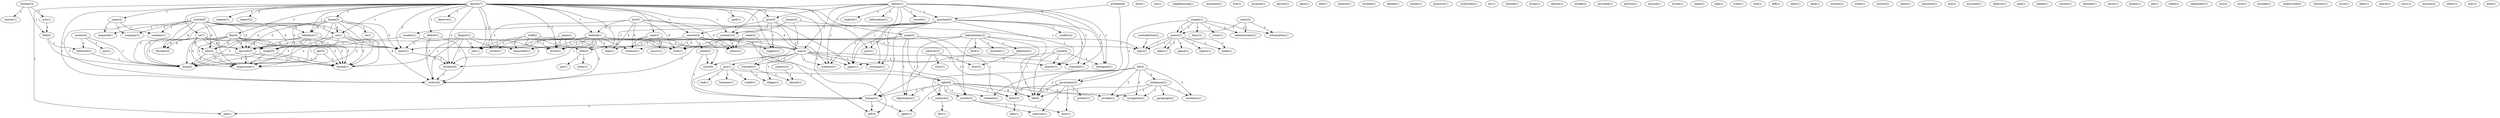 digraph G {
  stuff [ label="stuff(2)" ];
  right [ label="right(8)" ];
  title [ label="title(2)" ];
  responded [ label="responded(1)" ];
  wisdom [ label="wisdom(6)" ];
  wrote [ label="wrote(3)" ];
  see [ label="see(1)" ];
  face [ label="face(1)" ];
  problem [ label="problem(6)" ];
  goverment [ label="goverment(3)" ];
  question [ label="question(5)" ];
  isn [ label="isn(1)" ];
  neighbouring [ label="neighbouring(1)" ];
  put [ label="put(1)" ];
  bummer [ label="bummer(1)" ];
  credit [ label="credit(1)" ];
  end [ label="end(1)" ];
  human [ label="human(2)" ];
  existance [ label="existance(1)" ];
  live [ label="live(1)" ];
  master [ label="master(7)" ];
  case [ label="case(2)" ];
  se [ label="se(7)" ];
  flax [ label="flax(4)" ];
  deleted [ label="deleted(1)" ];
  deserve [ label="deserve(1)" ];
  hasan [ label="hasan(2)" ];
  give [ label="give(3)" ];
  point [ label="point(2)" ];
  answer [ label="answer(3)" ];
  post [ label="post(1)" ];
  uu [ label="uu(1)" ];
  teknikum [ label="teknikum(7)" ];
  name [ label="name(2)" ];
  spell [ label="spell(1)" ];
  didnot [ label="didnot(1)" ];
  suggest [ label="suggest(1)" ];
  ask [ label="ask(1)" ];
  system [ label="system(10)" ];
  know [ label="know(1)" ];
  explain [ label="explain(1)" ];
  expect [ label="expect(2)" ];
  tell [ label="tell(3)" ];
  writes [ label="writes(6)" ];
  propose [ label="propose(1)" ];
  person [ label="person(1)" ];
  gaza [ label="gaza(1)" ];
  add [ label="add(1)" ];
  occurs [ label="occurs(1)" ];
  violence [ label="violence(1)" ];
  way [ label="way(5)" ];
  thunder [ label="thunder(2)" ];
  edu [ label="edu(5)" ];
  mcgill [ label="mcgill(5)" ];
  mcrcim [ label="mcrcim(5)" ];
  impression [ label="impression(1)" ];
  thread [ label="thread(1)" ];
  drop [ label="drop(2)" ];
  country [ label="country(3)" ];
  absorb [ label="absorb(1)" ];
  achieve [ label="achieve(1)" ];
  joseph [ label="joseph(1)" ];
  room [ label="room(1)" ];
  guess [ label="guess(1)" ];
  diary [ label="diary(1)" ];
  guess [ label="guess(1)" ];
  colonization [ label="colonization(1)" ];
  administrator [ label="administrator(1)" ];
  wsidom [ label="wsidom(1)" ];
  debate [ label="debate(1)" ];
  article [ label="article(6)" ];
  contains [ label="contains(1)" ];
  company [ label="company(1)" ];
  acquired [ label="acquired(1)" ];
  accept [ label="accept(1)" ];
  preserve [ label="preserve(1)" ];
  contradiction [ label="contradiction(2)" ];
  logic [ label="logic(2)" ];
  hamas [ label="hamas(1)" ];
  english [ label="english(1)" ];
  information [ label="information(1)" ];
  translate [ label="translate(1)" ];
  turned [ label="turned(1)" ];
  credence [ label="credence(1)" ];
  covenant [ label="covenant(1)" ];
  charter [ label="charter(1)" ];
  disregard [ label="disregard(1)" ];
  paper [ label="paper(1)" ];
  confuse [ label="confuse(2)" ];
  deprivation [ label="deprivation(1)" ];
  revokes [ label="revokes(1)" ];
  society [ label="society(3)" ];
  killer [ label="killer(3)" ];
  retaliate [ label="retaliate(1)" ];
  apply [ label="apply(1)" ];
  occupation [ label="occupation(2)" ];
  life [ label="life(6)" ];
  law [ label="law(5)" ];
  screen [ label="screen(1)" ];
  dept [ label="dept(1)" ];
  seems [ label="seems(1)" ];
  stick [ label="stick(1)" ];
  everybody [ label="everybody(1)" ];
  mr [ label="mr(1)" ];
  re [ label="re(1)" ];
  started [ label="started(1)" ];
  living [ label="living(1)" ];
  sharon [ label="sharon(1)" ];
  revoke [ label="revoke(2)" ];
  provided [ label="provided(1)" ];
  portion [ label="portion(1)" ];
  ground [ label="ground(1)" ];
  wb [ label="wb(3)" ];
  statement [ label="statement(2)" ];
  existence [ label="existence(1)" ];
  asked [ label="asked(2)" ];
  solve [ label="solve(5)" ];
  tyrant [ label="tyrant(1)" ];
  claim [ label="claim(2)" ];
  sigh [ label="sigh(1)" ];
  tribe [ label="tribe(1)" ];
  protect [ label="protect(1)" ];
  exercise [ label="exercise(1)" ];
  duty [ label="duty(1)" ];
  won [ label="won(1)" ];
  paragraph [ label="paragraph(2)" ];
  afifi [ label="afifi(1)" ];
  reply [ label="reply(1)" ];
  land [ label="land(1)" ];
  solution [ label="solution(2)" ];
  river [ label="river(1)" ];
  west [ label="west(1)" ];
  counter [ label="counter(1)" ];
  today [ label="today(1)" ];
  resolve [ label="resolve(1)" ];
  shoham [ label="shoham(2)" ];
  racism [ label="racism(1)" ];
  acts [ label="acts(1)" ];
  feel [ label="feel(2)" ];
  share [ label="share(1)" ];
  order [ label="order(1)" ];
  um [ label="um(1)" ];
  presence [ label="presence(1)" ];
  peace [ label="peace(1)" ];
  region [ label="region(1)" ];
  make [ label="make(1)" ];
  takes [ label="takes(1)" ];
  transfer [ label="transfer(1)" ];
  put [ label="put(1)" ];
  village [ label="village(1)" ];
  transfer [ label="transfer(2)" ];
  eye [ label="eye(2)" ];
  conflict [ label="conflict(2)" ];
  israelis [ label="israelis(1)" ];
  assumed [ label="assumed(1)" ];
  weitz [ label="weitz(2)" ];
  deprive [ label="deprive(1)" ];
  goal [ label="goal(1)" ];
  palestineans [ label="palestineans(2)" ];
  kick [ label="kick(1)" ];
  palestine [ label="palestine(1)" ];
  minister [ label="minister(1)" ];
  repeat [ label="repeat(1)" ];
  fact [ label="fact(1)" ];
  bothered [ label="bothered(1)" ];
  zionist [ label="zionist(4)" ];
  join [ label="join(1)" ];
  correct [ label="correct(1)" ];
  thought [ label="thought(1)" ];
  meant [ label="meant(2)" ];
  davar [ label="davar(1)" ];
  jordan [ label="jordan(1)" ];
  apr [ label="apr(5)" ];
  state [ label="state(2)" ];
  plo [ label="plo(1)" ];
  kills [ label="kills(1)" ];
  rabbi [ label="rabbi(2)" ];
  september [ label="september(1)" ];
  war [ label="war(2)" ];
  flygare [ label="flygare(1)" ];
  save [ label="save(1)" ];
  israel [ label="israel(4)" ];
  mistake [ label="mistake(1)" ];
  understood [ label="understood(2)" ];
  courtesy [ label="courtesy(1)" ];
  issue [ label="issue(1)" ];
  likes [ label="likes(1)" ];
  march [ label="march(1)" ];
  jonas [ label="jonas(1)" ];
  marc [ label="marc(1)" ];
  zionism [ label="zionism(3)" ];
  refers [ label="refers(1)" ];
  mar [ label="mar(1)" ];
  kind [ label="kind(1)" ];
  stuff -> right [ label="1" ];
  stuff -> title [ label="1" ];
  stuff -> responded [ label="1" ];
  stuff -> wisdom [ label="1" ];
  stuff -> wrote [ label="1" ];
  stuff -> see [ label="1" ];
  problem -> goverment [ label="1" ];
  problem -> question [ label="2" ];
  put -> right [ label="1" ];
  put -> bummer [ label="1" ];
  put -> credit [ label="1" ];
  put -> end [ label="1" ];
  put -> human [ label="1" ];
  master -> case [ label="1" ];
  master -> se [ label="1" ];
  master -> flax [ label="1" ];
  master -> deleted [ label="1" ];
  master -> deserve [ label="1" ];
  master -> hasan [ label="1" ];
  master -> give [ label="1" ];
  master -> point [ label="1" ];
  master -> answer [ label="1" ];
  master -> post [ label="1" ];
  master -> uu [ label="1" ];
  master -> teknikum [ label="1" ];
  master -> name [ label="1" ];
  master -> spell [ label="1" ];
  master -> title [ label="1" ];
  master -> didnot [ label="1" ];
  master -> suggest [ label="1" ];
  master -> ask [ label="1" ];
  master -> system [ label="1" ];
  master -> know [ label="2" ];
  master -> explain [ label="1" ];
  master -> responded [ label="2" ];
  master -> expect [ label="2" ];
  master -> tell [ label="2" ];
  master -> wisdom [ label="2" ];
  master -> wrote [ label="1" ];
  master -> writes [ label="1" ];
  master -> see [ label="1" ];
  case -> occurs [ label="1" ];
  case -> violence [ label="1" ];
  case -> way [ label="1" ];
  case -> know [ label="1" ];
  se -> thunder [ label="4" ];
  se -> edu [ label="4" ];
  se -> mcgill [ label="4" ];
  se -> mcrcim [ label="4" ];
  se -> impression [ label="2" ];
  se -> know [ label="1" ];
  se -> thread [ label="2" ];
  se -> drop [ label="2" ];
  country -> absorb [ label="1" ];
  flax -> thunder [ label="4" ];
  flax -> edu [ label="4" ];
  flax -> mcgill [ label="4" ];
  flax -> mcrcim [ label="4" ];
  flax -> impression [ label="2" ];
  flax -> know [ label="1" ];
  flax -> thread [ label="2" ];
  flax -> drop [ label="2" ];
  joseph -> goverment [ label="1" ];
  joseph -> room [ label="1" ];
  joseph -> guess [ label="1" ];
  joseph -> diary [ label="1" ];
  joseph -> guess [ label="1" ];
  joseph -> colonization [ label="1" ];
  joseph -> administrator [ label="1" ];
  article -> thunder [ label="4" ];
  article -> edu [ label="4" ];
  article -> uu [ label="5" ];
  article -> teknikum [ label="5" ];
  article -> contains [ label="1" ];
  article -> company [ label="1" ];
  article -> mcgill [ label="4" ];
  article -> mcrcim [ label="4" ];
  article -> impression [ label="1" ];
  article -> thread [ label="1" ];
  article -> drop [ label="1" ];
  article -> writes [ label="2" ];
  article -> acquired [ label="1" ];
  contradiction -> logic [ label="1" ];
  hamas -> give [ label="1" ];
  hamas -> english [ label="1" ];
  hamas -> information [ label="1" ];
  hamas -> way [ label="1" ];
  hamas -> question [ label="1" ];
  hamas -> translate [ label="1" ];
  hamas -> turned [ label="1" ];
  hamas -> system [ label="1" ];
  hamas -> credence [ label="1" ];
  hamas -> covenant [ label="1" ];
  hamas -> charter [ label="1" ];
  hamas -> disregard [ label="1" ];
  hamas -> paper [ label="1" ];
  right -> human [ label="2" ];
  right -> confuse [ label="1" ];
  right -> deprivation [ label="1" ];
  right -> revokes [ label="3" ];
  right -> society [ label="2" ];
  right -> killer [ label="1" ];
  right -> retaliate [ label="1" ];
  right -> apply [ label="2" ];
  right -> occupation [ label="3" ];
  right -> life [ label="6" ];
  law -> deleted [ label="4" ];
  law -> screen [ label="4" ];
  law -> dept [ label="4" ];
  law -> violence [ label="4" ];
  law -> way [ label="4" ];
  law -> seems [ label="4" ];
  law -> stick [ label="4" ];
  deleted -> screen [ label="1" ];
  deleted -> dept [ label="1" ];
  deleted -> violence [ label="1" ];
  deleted -> title [ label="1" ];
  deleted -> way [ label="1" ];
  deleted -> seems [ label="1" ];
  deleted -> responded [ label="1" ];
  deleted -> wisdom [ label="1" ];
  deleted -> wrote [ label="1" ];
  deleted -> see [ label="1" ];
  deleted -> stick [ label="1" ];
  hasan -> edu [ label="2" ];
  hasan -> uu [ label="4" ];
  hasan -> re [ label="1" ];
  hasan -> teknikum [ label="4" ];
  hasan -> mcgill [ label="2" ];
  hasan -> mcrcim [ label="2" ];
  hasan -> impression [ label="2" ];
  hasan -> know [ label="2" ];
  hasan -> thread [ label="2" ];
  hasan -> drop [ label="2" ];
  hasan -> writes [ label="4" ];
  give -> answer [ label="1" ];
  give -> suggest [ label="1" ];
  give -> system [ label="1" ];
  give -> credence [ label="1" ];
  give -> paper [ label="1" ];
  edu -> impression [ label="1" ];
  edu -> thread [ label="1" ];
  edu -> drop [ label="1" ];
  point -> post [ label="1" ];
  point -> deprivation [ label="1" ];
  point -> society [ label="1" ];
  point -> killer [ label="1" ];
  point -> responded [ label="1" ];
  point -> life [ label="1" ];
  wb -> statement [ label="2" ];
  wb -> confuse [ label="1" ];
  wb -> revokes [ label="2" ];
  wb -> retaliate [ label="1" ];
  wb -> existence [ label="2" ];
  wb -> occupation [ label="2" ];
  wb -> life [ label="2" ];
  answer -> dept [ label="1" ];
  answer -> asked [ label="1" ];
  answer -> violence [ label="1" ];
  answer -> way [ label="1" ];
  answer -> suggest [ label="1" ];
  answer -> solve [ label="1" ];
  answer -> seems [ label="1" ];
  answer -> stick [ label="1" ];
  uu -> mcgill [ label="4" ];
  uu -> mcrcim [ label="4" ];
  uu -> impression [ label="2" ];
  uu -> know [ label="1" ];
  uu -> thread [ label="2" ];
  uu -> drop [ label="2" ];
  goverment -> protect [ label="1" ];
  goverment -> killer [ label="1" ];
  goverment -> exercise [ label="1" ];
  goverment -> duty [ label="1" ];
  goverment -> life [ label="1" ];
  teknikum -> mcgill [ label="4" ];
  teknikum -> mcrcim [ label="4" ];
  teknikum -> impression [ label="2" ];
  teknikum -> know [ label="1" ];
  teknikum -> thread [ label="2" ];
  teknikum -> drop [ label="2" ];
  statement -> revokes [ label="1" ];
  statement -> paragraph [ label="1" ];
  statement -> existence [ label="1" ];
  statement -> occupation [ label="1" ];
  statement -> life [ label="1" ];
  name -> contains [ label="1" ];
  name -> company [ label="1" ];
  name -> acquired [ label="1" ];
  asked -> human [ label="1" ];
  asked -> solve [ label="1" ];
  solution -> human [ label="1" ];
  solution -> river [ label="1" ];
  solution -> west [ label="1" ];
  shoham -> racism [ label="1" ];
  shoham -> acts [ label="1" ];
  shoham -> feel [ label="1" ];
  title -> order [ label="1" ];
  title -> um [ label="1" ];
  guess -> peace [ label="1" ];
  guess -> region [ label="1" ];
  guess -> logic [ label="1" ];
  guess -> make [ label="1" ];
  guess -> takes [ label="1" ];
  way -> translate [ label="1" ];
  way -> transfer [ label="1" ];
  way -> credence [ label="1" ];
  way -> covenant [ label="1" ];
  way -> put [ label="1" ];
  way -> village [ label="1" ];
  way -> charter [ label="1" ];
  way -> transfer [ label="1" ];
  way -> paper [ label="1" ];
  question -> translate [ label="1" ];
  question -> conflict [ label="1" ];
  question -> human [ label="1" ];
  question -> israelis [ label="1" ];
  question -> credence [ label="1" ];
  question -> covenant [ label="1" ];
  question -> wrote [ label="1" ];
  question -> charter [ label="1" ];
  question -> disregard [ label="1" ];
  question -> paper [ label="1" ];
  mcgill -> impression [ label="1" ];
  mcgill -> thread [ label="1" ];
  mcgill -> drop [ label="1" ];
  didnot -> know [ label="2" ];
  didnot -> logic [ label="1" ];
  didnot -> wisdom [ label="1" ];
  didnot -> writes [ label="1" ];
  weitz -> guess [ label="1" ];
  weitz -> colonization [ label="1" ];
  weitz -> administrator [ label="1" ];
  acts -> feel [ label="1" ];
  palestineans -> deprivation [ label="1" ];
  palestineans -> society [ label="1" ];
  palestineans -> know [ label="1" ];
  palestineans -> killer [ label="1" ];
  palestineans -> kick [ label="1" ];
  palestineans -> palestine [ label="1" ];
  palestineans -> writes [ label="1" ];
  palestineans -> life [ label="1" ];
  palestineans -> minister [ label="1" ];
  human -> ask [ label="2" ];
  human -> tell [ label="2" ];
  human -> apply [ label="1" ];
  confuse -> fact [ label="1" ];
  feel -> bothered [ label="1" ];
  feel -> drop [ label="1" ];
  israelis -> mcrcim [ label="1" ];
  israelis -> writes [ label="1" ];
  zionist -> bothered [ label="2" ];
  zionist -> drop [ label="1" ];
  zionist -> join [ label="1" ];
  bothered -> drop [ label="1" ];
  meant -> solve [ label="1" ];
  meant -> system [ label="1" ];
  meant -> logic [ label="1" ];
  mcrcim -> impression [ label="1" ];
  mcrcim -> thread [ label="1" ];
  mcrcim -> drop [ label="1" ];
  society -> exercise [ label="1" ];
  society -> duty [ label="1" ];
  system -> seems [ label="1" ];
  system -> stick [ label="1" ];
  guess -> logic [ label="1" ];
  guess -> make [ label="1" ];
  guess -> takes [ label="1" ];
  know -> wisdom [ label="1" ];
  apr -> thread [ label="1" ];
  apr -> drop [ label="1" ];
  state -> seems [ label="1" ];
  state -> tell [ label="1" ];
  state -> stick [ label="1" ];
  transfer -> village [ label="2" ];
  transfer -> absorb [ label="1" ];
  killer -> kills [ label="1" ];
  flygare -> thread [ label="1" ];
  flygare -> responded [ label="1" ];
  flygare -> drop [ label="1" ];
  flygare -> wisdom [ label="1" ];
  flygare -> wrote [ label="1" ];
  flygare -> writes [ label="3" ];
  flygare -> see [ label="1" ];
  israel -> charter [ label="1" ];
  israel -> disregard [ label="1" ];
  israel -> paper [ label="1" ];
  israel -> life [ label="1" ];
  wisdom -> writes [ label="1" ];
  palestine -> west [ label="2" ];
  jonas -> wrote [ label="1" ];
  jonas -> writes [ label="3" ];
  jonas -> see [ label="1" ];
  jonas -> stick [ label="1" ];
}
